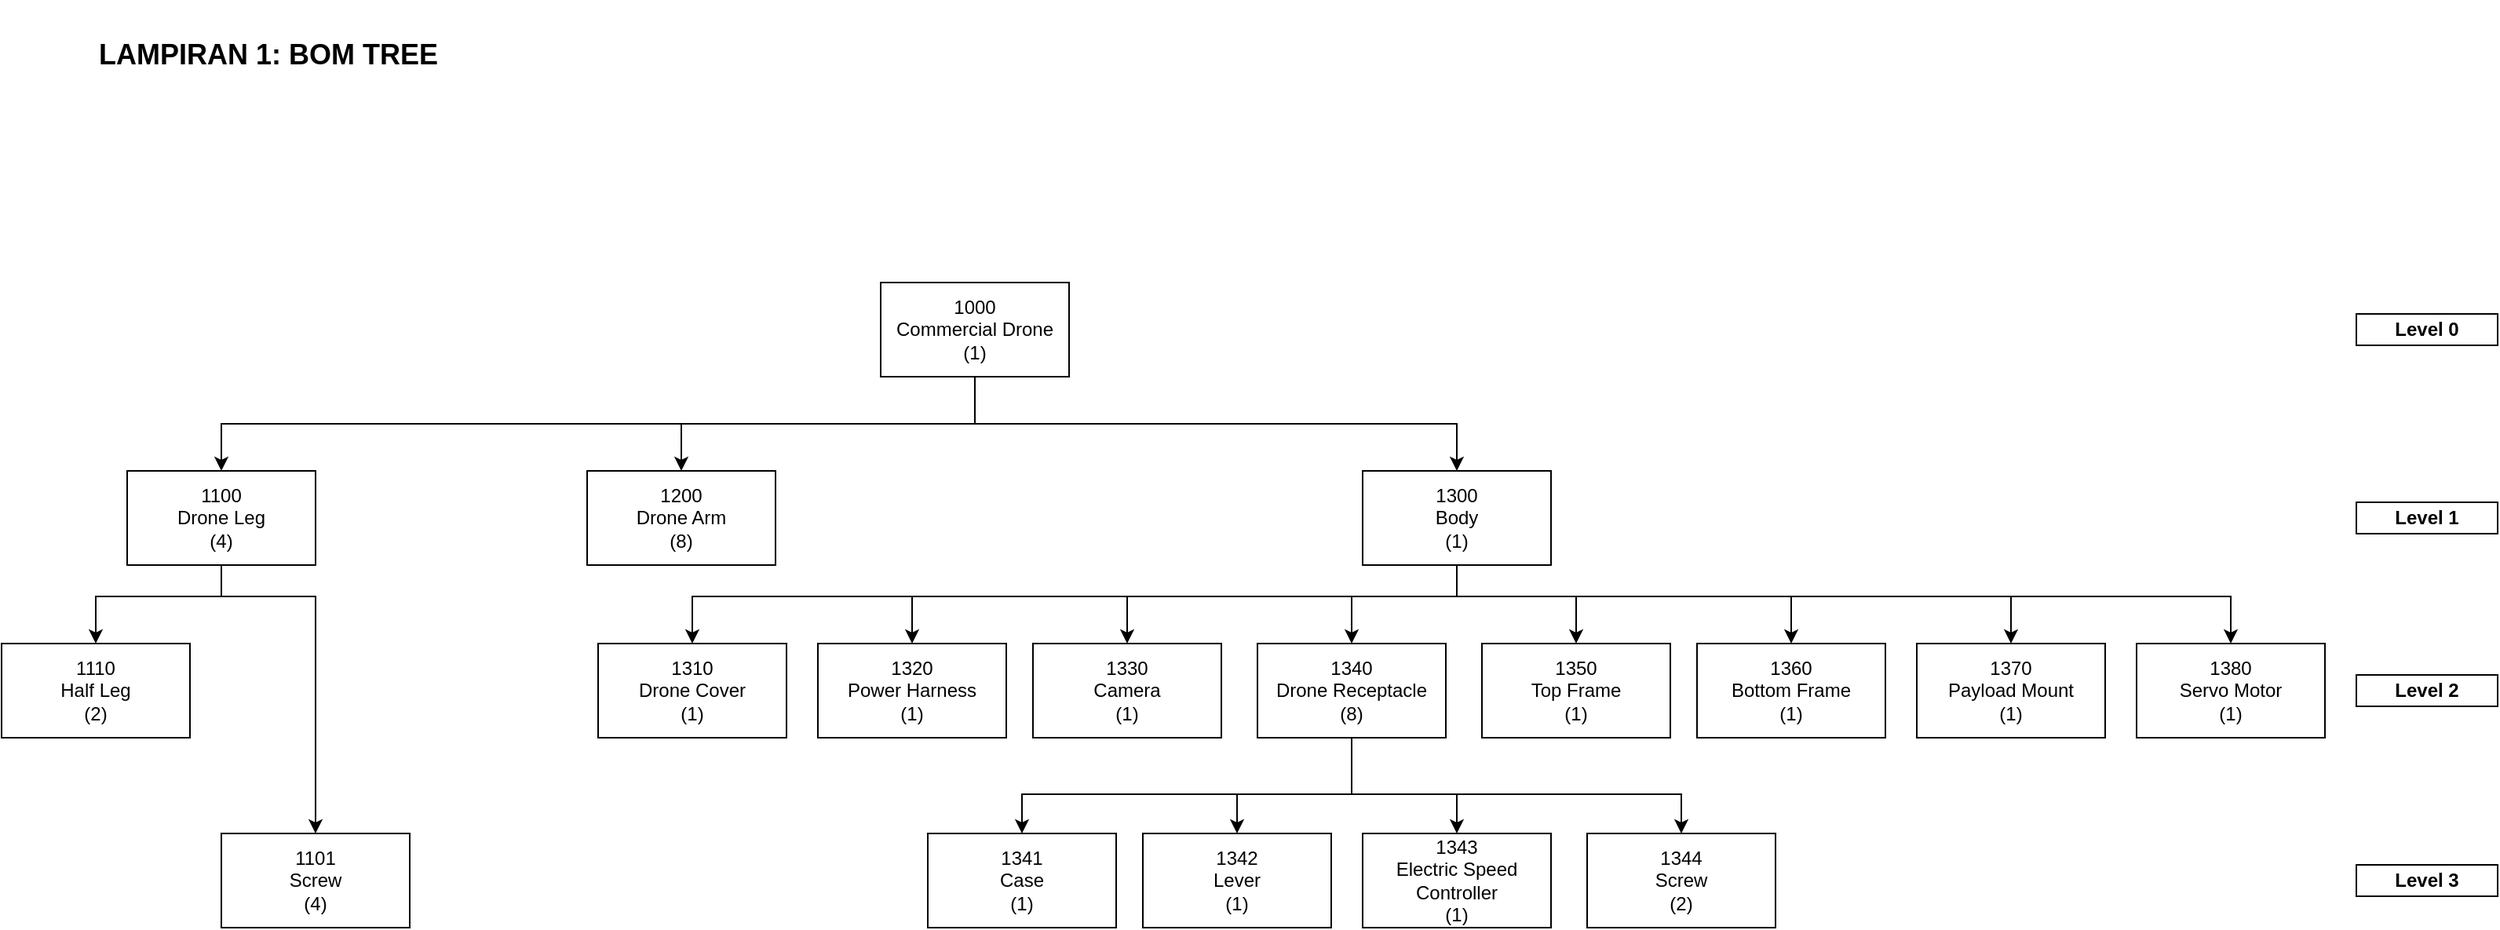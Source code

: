 <mxfile version="15.0.2" type="github">
  <diagram id="lyLYityOV5ycagd3KiGw" name="Page-1">
    <mxGraphModel dx="1021" dy="551" grid="1" gridSize="10" guides="1" tooltips="1" connect="1" arrows="1" fold="1" page="1" pageScale="1" pageWidth="1654" pageHeight="1169" math="0" shadow="0">
      <root>
        <mxCell id="0" />
        <mxCell id="1" parent="0" />
        <mxCell id="-q6YZzY3REP0cFWfjKrX-6" style="edgeStyle=orthogonalEdgeStyle;rounded=0;orthogonalLoop=1;jettySize=auto;html=1;entryX=0.5;entryY=0;entryDx=0;entryDy=0;" parent="1" source="-q6YZzY3REP0cFWfjKrX-1" target="-q6YZzY3REP0cFWfjKrX-5" edge="1">
          <mxGeometry relative="1" as="geometry">
            <Array as="points">
              <mxPoint x="660" y="310" />
              <mxPoint x="180" y="310" />
            </Array>
          </mxGeometry>
        </mxCell>
        <mxCell id="-q6YZzY3REP0cFWfjKrX-13" style="edgeStyle=orthogonalEdgeStyle;rounded=0;orthogonalLoop=1;jettySize=auto;html=1;entryX=0.5;entryY=0;entryDx=0;entryDy=0;" parent="1" source="-q6YZzY3REP0cFWfjKrX-1" target="-q6YZzY3REP0cFWfjKrX-9" edge="1">
          <mxGeometry relative="1" as="geometry">
            <Array as="points">
              <mxPoint x="660" y="310" />
              <mxPoint x="473" y="310" />
            </Array>
          </mxGeometry>
        </mxCell>
        <mxCell id="-q6YZzY3REP0cFWfjKrX-14" style="edgeStyle=orthogonalEdgeStyle;rounded=0;orthogonalLoop=1;jettySize=auto;html=1;entryX=0.5;entryY=0;entryDx=0;entryDy=0;" parent="1" source="-q6YZzY3REP0cFWfjKrX-1" target="-q6YZzY3REP0cFWfjKrX-4" edge="1">
          <mxGeometry relative="1" as="geometry">
            <Array as="points">
              <mxPoint x="660" y="310" />
              <mxPoint x="967" y="310" />
            </Array>
          </mxGeometry>
        </mxCell>
        <mxCell id="-q6YZzY3REP0cFWfjKrX-1" value="&lt;div&gt;1000&lt;br&gt;&lt;/div&gt;&lt;div&gt;Commercial Drone&lt;/div&gt;&lt;div&gt;(1)&lt;br&gt;&lt;/div&gt;" style="rounded=0;whiteSpace=wrap;html=1;" parent="1" vertex="1">
          <mxGeometry x="600" y="220" width="120" height="60" as="geometry" />
        </mxCell>
        <mxCell id="-q6YZzY3REP0cFWfjKrX-2" value="&lt;div&gt;1101&lt;br&gt;&lt;/div&gt;&lt;div&gt;Screw&lt;/div&gt;&lt;div&gt;(4)&lt;br&gt;&lt;/div&gt;" style="rounded=0;whiteSpace=wrap;html=1;" parent="1" vertex="1">
          <mxGeometry x="180" y="571" width="120" height="60" as="geometry" />
        </mxCell>
        <mxCell id="-q6YZzY3REP0cFWfjKrX-3" value="&lt;div&gt;1110&lt;/div&gt;&lt;div&gt;Half Leg&lt;/div&gt;&lt;div&gt;(2)&lt;br&gt;&lt;/div&gt;" style="rounded=0;whiteSpace=wrap;html=1;" parent="1" vertex="1">
          <mxGeometry x="40" y="450" width="120" height="60" as="geometry" />
        </mxCell>
        <mxCell id="im3rj1M2jUdg-q-h_3bO-9" style="edgeStyle=orthogonalEdgeStyle;rounded=0;orthogonalLoop=1;jettySize=auto;html=1;entryX=0.5;entryY=0;entryDx=0;entryDy=0;" edge="1" parent="1" source="-q6YZzY3REP0cFWfjKrX-4" target="-q6YZzY3REP0cFWfjKrX-8">
          <mxGeometry relative="1" as="geometry">
            <Array as="points">
              <mxPoint x="967" y="420" />
              <mxPoint x="480" y="420" />
            </Array>
          </mxGeometry>
        </mxCell>
        <mxCell id="im3rj1M2jUdg-q-h_3bO-10" style="edgeStyle=orthogonalEdgeStyle;rounded=0;orthogonalLoop=1;jettySize=auto;html=1;entryX=0.5;entryY=0;entryDx=0;entryDy=0;" edge="1" parent="1" source="-q6YZzY3REP0cFWfjKrX-4" target="-q6YZzY3REP0cFWfjKrX-15">
          <mxGeometry relative="1" as="geometry">
            <Array as="points">
              <mxPoint x="967" y="420" />
              <mxPoint x="620" y="420" />
            </Array>
          </mxGeometry>
        </mxCell>
        <mxCell id="im3rj1M2jUdg-q-h_3bO-11" style="edgeStyle=orthogonalEdgeStyle;rounded=0;orthogonalLoop=1;jettySize=auto;html=1;entryX=0.5;entryY=0;entryDx=0;entryDy=0;" edge="1" parent="1" source="-q6YZzY3REP0cFWfjKrX-4" target="-q6YZzY3REP0cFWfjKrX-18">
          <mxGeometry relative="1" as="geometry">
            <Array as="points">
              <mxPoint x="967" y="420" />
              <mxPoint x="757" y="420" />
            </Array>
          </mxGeometry>
        </mxCell>
        <mxCell id="im3rj1M2jUdg-q-h_3bO-12" style="edgeStyle=orthogonalEdgeStyle;rounded=0;orthogonalLoop=1;jettySize=auto;html=1;" edge="1" parent="1" source="-q6YZzY3REP0cFWfjKrX-4" target="-q6YZzY3REP0cFWfjKrX-19">
          <mxGeometry relative="1" as="geometry">
            <Array as="points">
              <mxPoint x="967" y="420" />
              <mxPoint x="900" y="420" />
            </Array>
          </mxGeometry>
        </mxCell>
        <mxCell id="im3rj1M2jUdg-q-h_3bO-13" style="edgeStyle=orthogonalEdgeStyle;rounded=0;orthogonalLoop=1;jettySize=auto;html=1;entryX=0.5;entryY=0;entryDx=0;entryDy=0;" edge="1" parent="1" source="-q6YZzY3REP0cFWfjKrX-4" target="-q6YZzY3REP0cFWfjKrX-20">
          <mxGeometry relative="1" as="geometry">
            <Array as="points">
              <mxPoint x="967" y="420" />
              <mxPoint x="1043" y="420" />
            </Array>
          </mxGeometry>
        </mxCell>
        <mxCell id="im3rj1M2jUdg-q-h_3bO-14" style="edgeStyle=orthogonalEdgeStyle;rounded=0;orthogonalLoop=1;jettySize=auto;html=1;entryX=0.5;entryY=0;entryDx=0;entryDy=0;" edge="1" parent="1" source="-q6YZzY3REP0cFWfjKrX-4" target="-q6YZzY3REP0cFWfjKrX-17">
          <mxGeometry relative="1" as="geometry">
            <Array as="points">
              <mxPoint x="967" y="420" />
              <mxPoint x="1180" y="420" />
            </Array>
          </mxGeometry>
        </mxCell>
        <mxCell id="im3rj1M2jUdg-q-h_3bO-15" style="edgeStyle=orthogonalEdgeStyle;rounded=0;orthogonalLoop=1;jettySize=auto;html=1;entryX=0.5;entryY=0;entryDx=0;entryDy=0;" edge="1" parent="1" source="-q6YZzY3REP0cFWfjKrX-4" target="-q6YZzY3REP0cFWfjKrX-16">
          <mxGeometry relative="1" as="geometry">
            <Array as="points">
              <mxPoint x="967" y="420" />
              <mxPoint x="1320" y="420" />
            </Array>
          </mxGeometry>
        </mxCell>
        <mxCell id="im3rj1M2jUdg-q-h_3bO-16" style="edgeStyle=orthogonalEdgeStyle;rounded=0;orthogonalLoop=1;jettySize=auto;html=1;entryX=0.5;entryY=0;entryDx=0;entryDy=0;" edge="1" parent="1" source="-q6YZzY3REP0cFWfjKrX-4" target="-q6YZzY3REP0cFWfjKrX-22">
          <mxGeometry relative="1" as="geometry">
            <Array as="points">
              <mxPoint x="967" y="420" />
              <mxPoint x="1460" y="420" />
            </Array>
          </mxGeometry>
        </mxCell>
        <mxCell id="-q6YZzY3REP0cFWfjKrX-4" value="&lt;div&gt;1300&lt;/div&gt;&lt;div&gt;Body&lt;/div&gt;&lt;div&gt;(1)&lt;br&gt;&lt;/div&gt;" style="rounded=0;whiteSpace=wrap;html=1;" parent="1" vertex="1">
          <mxGeometry x="907" y="340" width="120" height="60" as="geometry" />
        </mxCell>
        <mxCell id="-q6YZzY3REP0cFWfjKrX-10" style="edgeStyle=orthogonalEdgeStyle;rounded=0;orthogonalLoop=1;jettySize=auto;html=1;entryX=0.5;entryY=0;entryDx=0;entryDy=0;" parent="1" source="-q6YZzY3REP0cFWfjKrX-5" target="-q6YZzY3REP0cFWfjKrX-3" edge="1">
          <mxGeometry relative="1" as="geometry">
            <Array as="points">
              <mxPoint x="180" y="420" />
              <mxPoint x="100" y="420" />
            </Array>
          </mxGeometry>
        </mxCell>
        <mxCell id="-q6YZzY3REP0cFWfjKrX-11" style="edgeStyle=orthogonalEdgeStyle;rounded=0;orthogonalLoop=1;jettySize=auto;html=1;" parent="1" source="-q6YZzY3REP0cFWfjKrX-5" target="-q6YZzY3REP0cFWfjKrX-2" edge="1">
          <mxGeometry relative="1" as="geometry">
            <Array as="points">
              <mxPoint x="180" y="420" />
              <mxPoint x="240" y="420" />
            </Array>
          </mxGeometry>
        </mxCell>
        <mxCell id="-q6YZzY3REP0cFWfjKrX-5" value="&lt;div&gt;1100&lt;br&gt;&lt;/div&gt;&lt;div&gt;Drone Leg&lt;/div&gt;&lt;div&gt;(4)&lt;br&gt;&lt;/div&gt;" style="rounded=0;whiteSpace=wrap;html=1;" parent="1" vertex="1">
          <mxGeometry x="120" y="340" width="120" height="60" as="geometry" />
        </mxCell>
        <mxCell id="-q6YZzY3REP0cFWfjKrX-8" value="&lt;div&gt;1310&lt;/div&gt;&lt;div&gt;Drone Cover&lt;/div&gt;&lt;div&gt;(1)&lt;br&gt;&lt;/div&gt;" style="rounded=0;whiteSpace=wrap;html=1;" parent="1" vertex="1">
          <mxGeometry x="420" y="450" width="120" height="60" as="geometry" />
        </mxCell>
        <mxCell id="-q6YZzY3REP0cFWfjKrX-9" value="&lt;div&gt;1200&lt;/div&gt;&lt;div&gt;Drone Arm&lt;/div&gt;&lt;div&gt;(8)&lt;br&gt;&lt;/div&gt;" style="rounded=0;whiteSpace=wrap;html=1;" parent="1" vertex="1">
          <mxGeometry x="413" y="340" width="120" height="60" as="geometry" />
        </mxCell>
        <mxCell id="-q6YZzY3REP0cFWfjKrX-15" value="&lt;div&gt;1320&lt;/div&gt;&lt;div&gt;Power Harness&lt;/div&gt;&lt;div&gt;(1)&lt;br&gt;&lt;/div&gt;" style="rounded=0;whiteSpace=wrap;html=1;" parent="1" vertex="1">
          <mxGeometry x="560" y="450" width="120" height="60" as="geometry" />
        </mxCell>
        <mxCell id="-q6YZzY3REP0cFWfjKrX-16" value="&lt;div&gt;1370&lt;/div&gt;&lt;div&gt;Payload Mount&lt;/div&gt;&lt;div&gt;(1)&lt;br&gt;&lt;/div&gt;" style="rounded=0;whiteSpace=wrap;html=1;" parent="1" vertex="1">
          <mxGeometry x="1260" y="450" width="120" height="60" as="geometry" />
        </mxCell>
        <mxCell id="-q6YZzY3REP0cFWfjKrX-17" value="&lt;div&gt;1360&lt;/div&gt;&lt;div&gt;Bottom Frame&lt;/div&gt;&lt;div&gt;(1)&lt;br&gt;&lt;/div&gt;" style="rounded=0;whiteSpace=wrap;html=1;" parent="1" vertex="1">
          <mxGeometry x="1120" y="450" width="120" height="60" as="geometry" />
        </mxCell>
        <mxCell id="-q6YZzY3REP0cFWfjKrX-18" value="&lt;div&gt;1330&lt;/div&gt;&lt;div&gt;Camera&lt;/div&gt;&lt;div&gt;(1)&lt;br&gt;&lt;/div&gt;" style="rounded=0;whiteSpace=wrap;html=1;" parent="1" vertex="1">
          <mxGeometry x="697" y="450" width="120" height="60" as="geometry" />
        </mxCell>
        <mxCell id="im3rj1M2jUdg-q-h_3bO-5" style="edgeStyle=orthogonalEdgeStyle;rounded=0;orthogonalLoop=1;jettySize=auto;html=1;" edge="1" parent="1" source="-q6YZzY3REP0cFWfjKrX-19" target="im3rj1M2jUdg-q-h_3bO-3">
          <mxGeometry relative="1" as="geometry">
            <Array as="points">
              <mxPoint x="900" y="546" />
              <mxPoint x="690" y="546" />
            </Array>
          </mxGeometry>
        </mxCell>
        <mxCell id="im3rj1M2jUdg-q-h_3bO-6" style="edgeStyle=orthogonalEdgeStyle;rounded=0;orthogonalLoop=1;jettySize=auto;html=1;" edge="1" parent="1" source="-q6YZzY3REP0cFWfjKrX-19" target="im3rj1M2jUdg-q-h_3bO-2">
          <mxGeometry relative="1" as="geometry">
            <Array as="points">
              <mxPoint x="900" y="546" />
              <mxPoint x="827" y="546" />
            </Array>
          </mxGeometry>
        </mxCell>
        <mxCell id="im3rj1M2jUdg-q-h_3bO-7" style="edgeStyle=orthogonalEdgeStyle;rounded=0;orthogonalLoop=1;jettySize=auto;html=1;entryX=0.5;entryY=0;entryDx=0;entryDy=0;" edge="1" parent="1" source="-q6YZzY3REP0cFWfjKrX-19" target="im3rj1M2jUdg-q-h_3bO-1">
          <mxGeometry relative="1" as="geometry">
            <Array as="points">
              <mxPoint x="900" y="546" />
              <mxPoint x="967" y="546" />
            </Array>
          </mxGeometry>
        </mxCell>
        <mxCell id="im3rj1M2jUdg-q-h_3bO-8" style="edgeStyle=orthogonalEdgeStyle;rounded=0;orthogonalLoop=1;jettySize=auto;html=1;" edge="1" parent="1" source="-q6YZzY3REP0cFWfjKrX-19" target="im3rj1M2jUdg-q-h_3bO-4">
          <mxGeometry relative="1" as="geometry">
            <Array as="points">
              <mxPoint x="900" y="546" />
              <mxPoint x="1110" y="546" />
            </Array>
          </mxGeometry>
        </mxCell>
        <mxCell id="-q6YZzY3REP0cFWfjKrX-19" value="&lt;div&gt;1340&lt;/div&gt;&lt;div&gt;Drone Receptacle&lt;/div&gt;&lt;div&gt;(8)&lt;br&gt;&lt;/div&gt;" style="rounded=0;whiteSpace=wrap;html=1;" parent="1" vertex="1">
          <mxGeometry x="840" y="450" width="120" height="60" as="geometry" />
        </mxCell>
        <mxCell id="-q6YZzY3REP0cFWfjKrX-20" value="&lt;div&gt;1350&lt;/div&gt;&lt;div&gt;Top Frame&lt;/div&gt;&lt;div&gt;(1)&lt;br&gt;&lt;/div&gt;" style="rounded=0;whiteSpace=wrap;html=1;" parent="1" vertex="1">
          <mxGeometry x="983" y="450" width="120" height="60" as="geometry" />
        </mxCell>
        <mxCell id="-q6YZzY3REP0cFWfjKrX-22" value="&lt;div&gt;1380&lt;br&gt;&lt;/div&gt;&lt;div&gt;Servo Motor&lt;/div&gt;&lt;div&gt;(1)&lt;br&gt;&lt;/div&gt;" style="rounded=0;whiteSpace=wrap;html=1;" parent="1" vertex="1">
          <mxGeometry x="1400" y="450" width="120" height="60" as="geometry" />
        </mxCell>
        <mxCell id="-q6YZzY3REP0cFWfjKrX-24" value="&lt;div&gt;&lt;font style=&quot;font-size: 18px&quot;&gt;&lt;b&gt;LAMPIRAN 1: BOM TREE&lt;br&gt;&lt;/b&gt;&lt;/font&gt;&lt;/div&gt;" style="text;html=1;strokeColor=none;fillColor=none;align=center;verticalAlign=middle;whiteSpace=wrap;rounded=0;" parent="1" vertex="1">
          <mxGeometry x="80" y="40" width="260" height="70" as="geometry" />
        </mxCell>
        <mxCell id="im3rj1M2jUdg-q-h_3bO-1" value="&lt;div&gt;1343&lt;/div&gt;&lt;div&gt;Electric Speed Controller&lt;/div&gt;&lt;div&gt;(1)&lt;br&gt;&lt;/div&gt;" style="rounded=0;whiteSpace=wrap;html=1;" vertex="1" parent="1">
          <mxGeometry x="907" y="571" width="120" height="60" as="geometry" />
        </mxCell>
        <mxCell id="im3rj1M2jUdg-q-h_3bO-2" value="&lt;div&gt;1342&lt;br&gt;&lt;/div&gt;&lt;div&gt;Lever&lt;/div&gt;&lt;div&gt;(1)&lt;br&gt;&lt;/div&gt;" style="rounded=0;whiteSpace=wrap;html=1;" vertex="1" parent="1">
          <mxGeometry x="767" y="571" width="120" height="60" as="geometry" />
        </mxCell>
        <mxCell id="im3rj1M2jUdg-q-h_3bO-3" value="&lt;div&gt;1341&lt;br&gt;&lt;/div&gt;&lt;div&gt;Case&lt;/div&gt;&lt;div&gt;(1)&lt;br&gt;&lt;/div&gt;" style="rounded=0;whiteSpace=wrap;html=1;" vertex="1" parent="1">
          <mxGeometry x="630" y="571" width="120" height="60" as="geometry" />
        </mxCell>
        <mxCell id="im3rj1M2jUdg-q-h_3bO-4" value="&lt;div&gt;1344&lt;/div&gt;&lt;div&gt;Screw&lt;br&gt;&lt;/div&gt;&lt;div&gt;(2)&lt;br&gt;&lt;/div&gt;" style="rounded=0;whiteSpace=wrap;html=1;" vertex="1" parent="1">
          <mxGeometry x="1050" y="571" width="120" height="60" as="geometry" />
        </mxCell>
        <mxCell id="im3rj1M2jUdg-q-h_3bO-17" value="&lt;b&gt;Level 0&lt;/b&gt;" style="text;html=1;fillColor=none;align=center;verticalAlign=middle;whiteSpace=wrap;rounded=0;strokeWidth=1;strokeColor=#000000;" vertex="1" parent="1">
          <mxGeometry x="1540" y="240" width="90" height="20" as="geometry" />
        </mxCell>
        <mxCell id="im3rj1M2jUdg-q-h_3bO-19" value="&lt;b&gt;Level 1&lt;br&gt;&lt;/b&gt;" style="text;html=1;fillColor=none;align=center;verticalAlign=middle;whiteSpace=wrap;rounded=0;strokeWidth=1;strokeColor=#000000;" vertex="1" parent="1">
          <mxGeometry x="1540" y="360" width="90" height="20" as="geometry" />
        </mxCell>
        <mxCell id="im3rj1M2jUdg-q-h_3bO-20" value="&lt;b&gt;Level 2&lt;br&gt;&lt;/b&gt;" style="text;html=1;fillColor=none;align=center;verticalAlign=middle;whiteSpace=wrap;rounded=0;strokeWidth=1;strokeColor=#000000;" vertex="1" parent="1">
          <mxGeometry x="1540" y="470" width="90" height="20" as="geometry" />
        </mxCell>
        <mxCell id="im3rj1M2jUdg-q-h_3bO-22" value="&lt;b&gt;Level 3&lt;br&gt;&lt;/b&gt;" style="text;html=1;fillColor=none;align=center;verticalAlign=middle;whiteSpace=wrap;rounded=0;strokeWidth=1;strokeColor=#000000;" vertex="1" parent="1">
          <mxGeometry x="1540" y="591" width="90" height="20" as="geometry" />
        </mxCell>
      </root>
    </mxGraphModel>
  </diagram>
</mxfile>
